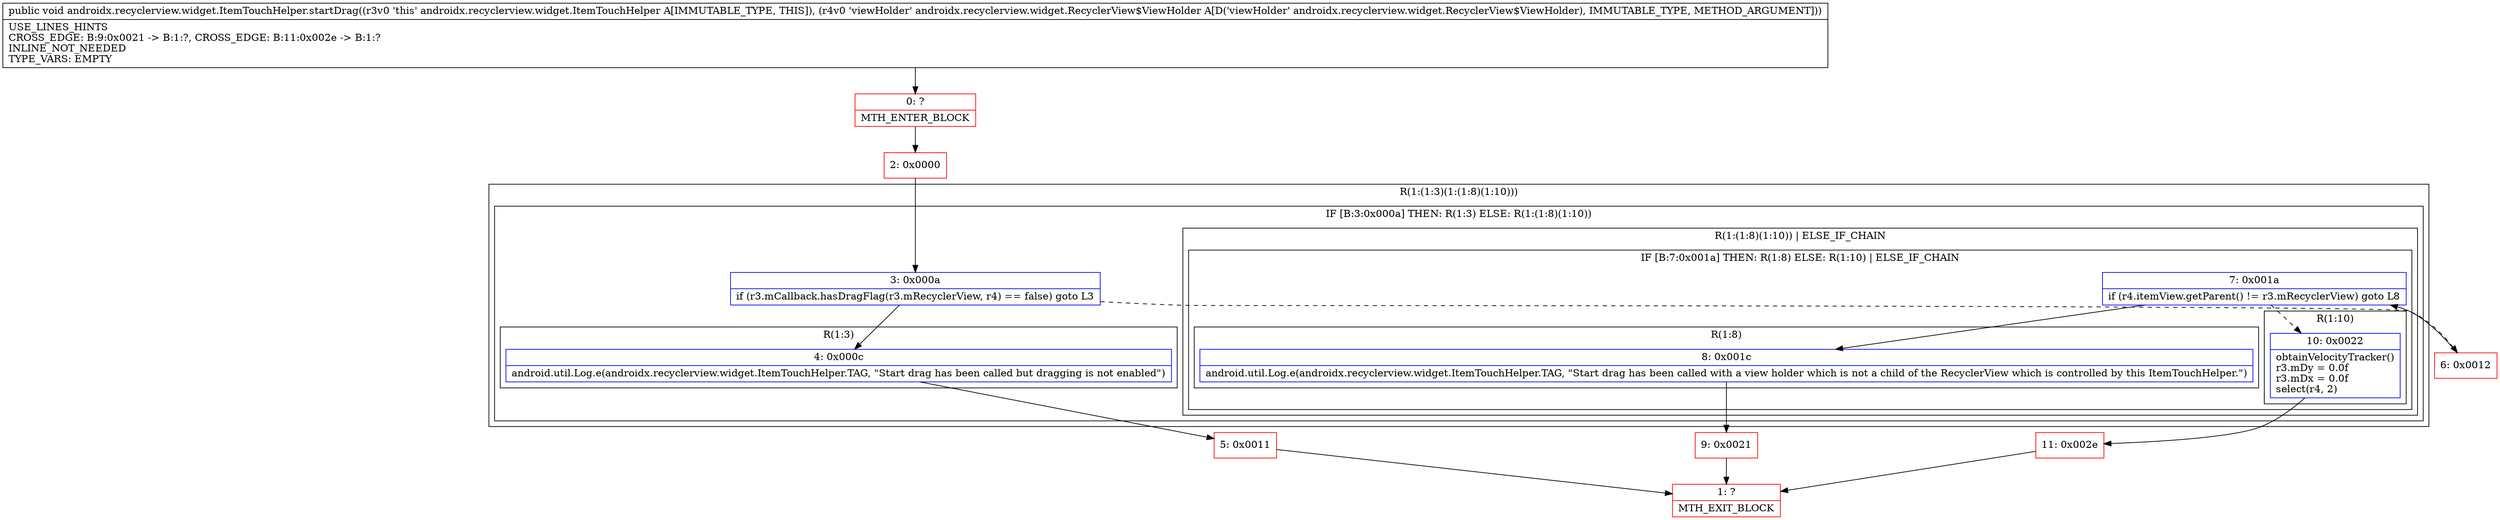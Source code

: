 digraph "CFG forandroidx.recyclerview.widget.ItemTouchHelper.startDrag(Landroidx\/recyclerview\/widget\/RecyclerView$ViewHolder;)V" {
subgraph cluster_Region_1497263981 {
label = "R(1:(1:3)(1:(1:8)(1:10)))";
node [shape=record,color=blue];
subgraph cluster_IfRegion_1965030301 {
label = "IF [B:3:0x000a] THEN: R(1:3) ELSE: R(1:(1:8)(1:10))";
node [shape=record,color=blue];
Node_3 [shape=record,label="{3\:\ 0x000a|if (r3.mCallback.hasDragFlag(r3.mRecyclerView, r4) == false) goto L3\l}"];
subgraph cluster_Region_490798830 {
label = "R(1:3)";
node [shape=record,color=blue];
Node_4 [shape=record,label="{4\:\ 0x000c|android.util.Log.e(androidx.recyclerview.widget.ItemTouchHelper.TAG, \"Start drag has been called but dragging is not enabled\")\l}"];
}
subgraph cluster_Region_96525126 {
label = "R(1:(1:8)(1:10)) | ELSE_IF_CHAIN\l";
node [shape=record,color=blue];
subgraph cluster_IfRegion_791648660 {
label = "IF [B:7:0x001a] THEN: R(1:8) ELSE: R(1:10) | ELSE_IF_CHAIN\l";
node [shape=record,color=blue];
Node_7 [shape=record,label="{7\:\ 0x001a|if (r4.itemView.getParent() != r3.mRecyclerView) goto L8\l}"];
subgraph cluster_Region_635854079 {
label = "R(1:8)";
node [shape=record,color=blue];
Node_8 [shape=record,label="{8\:\ 0x001c|android.util.Log.e(androidx.recyclerview.widget.ItemTouchHelper.TAG, \"Start drag has been called with a view holder which is not a child of the RecyclerView which is controlled by this ItemTouchHelper.\")\l}"];
}
subgraph cluster_Region_1070297379 {
label = "R(1:10)";
node [shape=record,color=blue];
Node_10 [shape=record,label="{10\:\ 0x0022|obtainVelocityTracker()\lr3.mDy = 0.0f\lr3.mDx = 0.0f\lselect(r4, 2)\l}"];
}
}
}
}
}
Node_0 [shape=record,color=red,label="{0\:\ ?|MTH_ENTER_BLOCK\l}"];
Node_2 [shape=record,color=red,label="{2\:\ 0x0000}"];
Node_5 [shape=record,color=red,label="{5\:\ 0x0011}"];
Node_1 [shape=record,color=red,label="{1\:\ ?|MTH_EXIT_BLOCK\l}"];
Node_6 [shape=record,color=red,label="{6\:\ 0x0012}"];
Node_9 [shape=record,color=red,label="{9\:\ 0x0021}"];
Node_11 [shape=record,color=red,label="{11\:\ 0x002e}"];
MethodNode[shape=record,label="{public void androidx.recyclerview.widget.ItemTouchHelper.startDrag((r3v0 'this' androidx.recyclerview.widget.ItemTouchHelper A[IMMUTABLE_TYPE, THIS]), (r4v0 'viewHolder' androidx.recyclerview.widget.RecyclerView$ViewHolder A[D('viewHolder' androidx.recyclerview.widget.RecyclerView$ViewHolder), IMMUTABLE_TYPE, METHOD_ARGUMENT]))  | USE_LINES_HINTS\lCROSS_EDGE: B:9:0x0021 \-\> B:1:?, CROSS_EDGE: B:11:0x002e \-\> B:1:?\lINLINE_NOT_NEEDED\lTYPE_VARS: EMPTY\l}"];
MethodNode -> Node_0;Node_3 -> Node_4;
Node_3 -> Node_6[style=dashed];
Node_4 -> Node_5;
Node_7 -> Node_8;
Node_7 -> Node_10[style=dashed];
Node_8 -> Node_9;
Node_10 -> Node_11;
Node_0 -> Node_2;
Node_2 -> Node_3;
Node_5 -> Node_1;
Node_6 -> Node_7;
Node_9 -> Node_1;
Node_11 -> Node_1;
}

